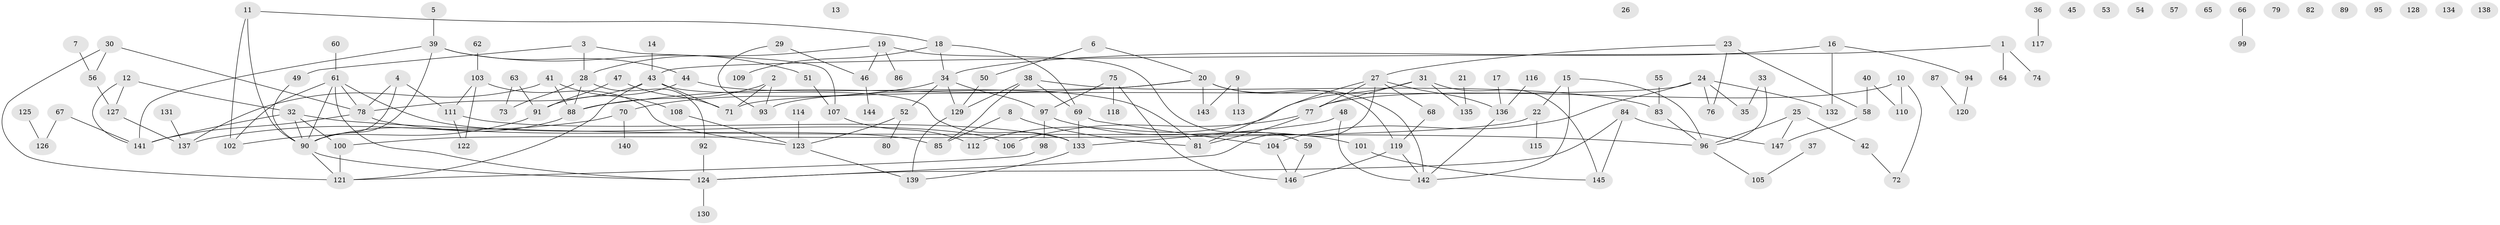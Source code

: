 // coarse degree distribution, {4: 0.18604651162790697, 1: 0.13953488372093023, 3: 0.13953488372093023, 7: 0.09302325581395349, 5: 0.09302325581395349, 2: 0.16279069767441862, 6: 0.09302325581395349, 10: 0.023255813953488372, 9: 0.046511627906976744, 8: 0.023255813953488372}
// Generated by graph-tools (version 1.1) at 2025/35/03/04/25 23:35:47]
// undirected, 147 vertices, 187 edges
graph export_dot {
  node [color=gray90,style=filled];
  1;
  2;
  3;
  4;
  5;
  6;
  7;
  8;
  9;
  10;
  11;
  12;
  13;
  14;
  15;
  16;
  17;
  18;
  19;
  20;
  21;
  22;
  23;
  24;
  25;
  26;
  27;
  28;
  29;
  30;
  31;
  32;
  33;
  34;
  35;
  36;
  37;
  38;
  39;
  40;
  41;
  42;
  43;
  44;
  45;
  46;
  47;
  48;
  49;
  50;
  51;
  52;
  53;
  54;
  55;
  56;
  57;
  58;
  59;
  60;
  61;
  62;
  63;
  64;
  65;
  66;
  67;
  68;
  69;
  70;
  71;
  72;
  73;
  74;
  75;
  76;
  77;
  78;
  79;
  80;
  81;
  82;
  83;
  84;
  85;
  86;
  87;
  88;
  89;
  90;
  91;
  92;
  93;
  94;
  95;
  96;
  97;
  98;
  99;
  100;
  101;
  102;
  103;
  104;
  105;
  106;
  107;
  108;
  109;
  110;
  111;
  112;
  113;
  114;
  115;
  116;
  117;
  118;
  119;
  120;
  121;
  122;
  123;
  124;
  125;
  126;
  127;
  128;
  129;
  130;
  131;
  132;
  133;
  134;
  135;
  136;
  137;
  138;
  139;
  140;
  141;
  142;
  143;
  144;
  145;
  146;
  147;
  1 -- 43;
  1 -- 64;
  1 -- 74;
  2 -- 71;
  2 -- 88;
  2 -- 93;
  3 -- 28;
  3 -- 49;
  3 -- 107;
  4 -- 78;
  4 -- 90;
  4 -- 111;
  5 -- 39;
  6 -- 20;
  6 -- 50;
  7 -- 56;
  8 -- 81;
  8 -- 85;
  9 -- 113;
  9 -- 143;
  10 -- 72;
  10 -- 77;
  10 -- 110;
  11 -- 18;
  11 -- 90;
  11 -- 102;
  12 -- 32;
  12 -- 127;
  12 -- 141;
  14 -- 43;
  15 -- 22;
  15 -- 96;
  15 -- 142;
  16 -- 34;
  16 -- 94;
  16 -- 132;
  17 -- 136;
  18 -- 34;
  18 -- 69;
  18 -- 109;
  19 -- 28;
  19 -- 46;
  19 -- 59;
  19 -- 86;
  20 -- 88;
  20 -- 93;
  20 -- 119;
  20 -- 142;
  20 -- 143;
  21 -- 135;
  22 -- 100;
  22 -- 115;
  23 -- 27;
  23 -- 58;
  23 -- 76;
  24 -- 35;
  24 -- 71;
  24 -- 76;
  24 -- 104;
  24 -- 132;
  25 -- 42;
  25 -- 96;
  25 -- 147;
  27 -- 68;
  27 -- 77;
  27 -- 81;
  27 -- 124;
  27 -- 136;
  28 -- 73;
  28 -- 88;
  28 -- 92;
  29 -- 46;
  29 -- 93;
  30 -- 56;
  30 -- 78;
  30 -- 121;
  31 -- 77;
  31 -- 112;
  31 -- 135;
  31 -- 145;
  32 -- 90;
  32 -- 96;
  32 -- 100;
  32 -- 141;
  33 -- 35;
  33 -- 96;
  34 -- 52;
  34 -- 70;
  34 -- 97;
  34 -- 129;
  36 -- 117;
  37 -- 105;
  38 -- 69;
  38 -- 83;
  38 -- 85;
  38 -- 129;
  39 -- 44;
  39 -- 51;
  39 -- 90;
  39 -- 141;
  40 -- 58;
  40 -- 110;
  41 -- 88;
  41 -- 108;
  41 -- 137;
  42 -- 72;
  43 -- 71;
  43 -- 78;
  43 -- 121;
  43 -- 133;
  44 -- 81;
  44 -- 91;
  46 -- 144;
  47 -- 71;
  47 -- 91;
  48 -- 133;
  48 -- 142;
  49 -- 90;
  50 -- 129;
  51 -- 107;
  52 -- 80;
  52 -- 123;
  55 -- 83;
  56 -- 127;
  58 -- 147;
  59 -- 146;
  60 -- 61;
  61 -- 78;
  61 -- 90;
  61 -- 102;
  61 -- 106;
  61 -- 124;
  62 -- 103;
  63 -- 73;
  63 -- 91;
  66 -- 99;
  67 -- 126;
  67 -- 141;
  68 -- 119;
  69 -- 104;
  69 -- 133;
  70 -- 137;
  70 -- 140;
  75 -- 97;
  75 -- 118;
  75 -- 146;
  77 -- 81;
  77 -- 106;
  78 -- 85;
  78 -- 141;
  83 -- 96;
  84 -- 124;
  84 -- 145;
  84 -- 147;
  87 -- 120;
  88 -- 90;
  90 -- 121;
  90 -- 124;
  91 -- 102;
  92 -- 124;
  94 -- 120;
  96 -- 105;
  97 -- 98;
  97 -- 101;
  98 -- 121;
  100 -- 121;
  101 -- 145;
  103 -- 111;
  103 -- 122;
  103 -- 123;
  104 -- 146;
  107 -- 112;
  108 -- 123;
  111 -- 122;
  111 -- 133;
  114 -- 123;
  116 -- 136;
  119 -- 142;
  119 -- 146;
  123 -- 139;
  124 -- 130;
  125 -- 126;
  127 -- 137;
  129 -- 139;
  131 -- 137;
  133 -- 139;
  136 -- 142;
}

